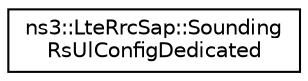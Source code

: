 digraph "Graphical Class Hierarchy"
{
 // LATEX_PDF_SIZE
  edge [fontname="Helvetica",fontsize="10",labelfontname="Helvetica",labelfontsize="10"];
  node [fontname="Helvetica",fontsize="10",shape=record];
  rankdir="LR";
  Node0 [label="ns3::LteRrcSap::Sounding\lRsUlConfigDedicated",height=0.2,width=0.4,color="black", fillcolor="white", style="filled",URL="$structns3_1_1_lte_rrc_sap_1_1_sounding_rs_ul_config_dedicated.html",tooltip="SoundingRsUlConfigDedicated structure."];
}
